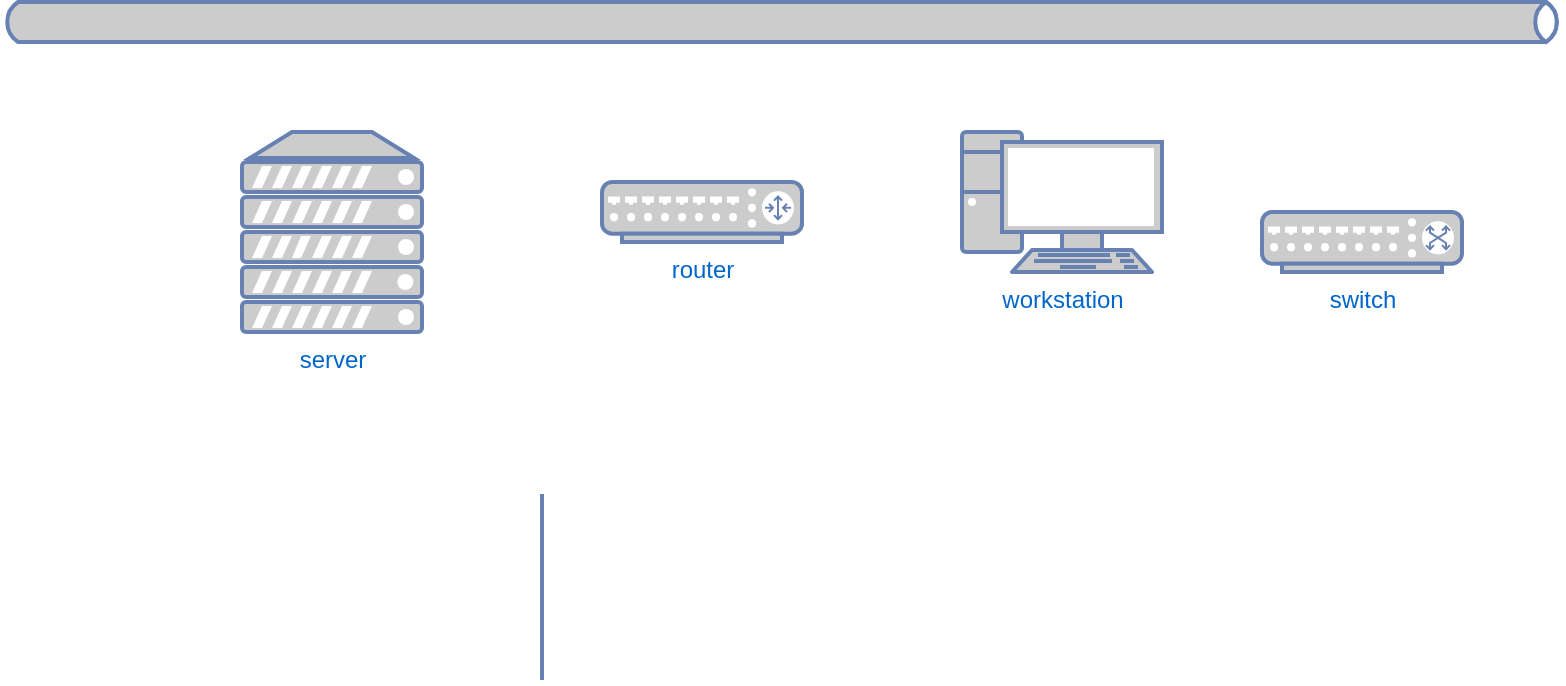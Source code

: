 <mxfile version="24.8.3">
  <diagram name="Page-1" id="d66fe2ae-3e9f-cf2f-6d29-e24063ad5d60">
    <mxGraphModel dx="524" dy="1590" grid="1" gridSize="10" guides="1" tooltips="1" connect="1" arrows="1" fold="1" page="1" pageScale="1" pageWidth="1100" pageHeight="850" background="none" math="0" shadow="0">
      <root>
        <mxCell id="0" />
        <mxCell id="1" parent="0" />
        <mxCell id="tD9H55nl_gsNZWcoYCBU-1" value="router" style="fontColor=#0066CC;verticalAlign=top;verticalLabelPosition=bottom;labelPosition=center;align=center;html=1;fillColor=#CCCCCC;strokeColor=#6881B3;gradientColor=none;gradientDirection=north;strokeWidth=2;shape=mxgraph.networks.router;rounded=1;shadow=0;comic=0;labelBackgroundColor=#ffffff;" vertex="1" parent="1">
          <mxGeometry x="2670" y="764" width="100" height="30" as="geometry" />
        </mxCell>
        <mxCell id="tD9H55nl_gsNZWcoYCBU-2" value="workstation" style="fontColor=#0066CC;verticalAlign=top;verticalLabelPosition=bottom;labelPosition=center;align=center;html=1;fillColor=#CCCCCC;strokeColor=#6881B3;gradientColor=none;gradientDirection=north;strokeWidth=2;shape=mxgraph.networks.pc;rounded=1;shadow=0;comic=0;labelBackgroundColor=#ffffff;" vertex="1" parent="1">
          <mxGeometry x="2850" y="739" width="100" height="70" as="geometry" />
        </mxCell>
        <mxCell id="tD9H55nl_gsNZWcoYCBU-3" value="server" style="fontColor=#0066CC;verticalAlign=top;verticalLabelPosition=bottom;labelPosition=center;align=center;html=1;fillColor=#CCCCCC;strokeColor=#6881B3;gradientColor=none;gradientDirection=north;strokeWidth=2;shape=mxgraph.networks.server;rounded=1;shadow=0;comic=0;labelBackgroundColor=#ffffff;" vertex="1" parent="1">
          <mxGeometry x="2490" y="739" width="90" height="100" as="geometry" />
        </mxCell>
        <mxCell id="tD9H55nl_gsNZWcoYCBU-4" value="switch" style="fontColor=#0066CC;verticalAlign=top;verticalLabelPosition=bottom;labelPosition=center;align=center;html=1;fillColor=#CCCCCC;strokeColor=#6881B3;gradientColor=none;gradientDirection=north;strokeWidth=2;shape=mxgraph.networks.switch;rounded=1;shadow=0;comic=0;labelBackgroundColor=#ffffff;" vertex="1" parent="1">
          <mxGeometry x="3000" y="779" width="100" height="30" as="geometry" />
        </mxCell>
        <mxCell id="tD9H55nl_gsNZWcoYCBU-5" value="" style="html=1;fillColor=#CCCCCC;strokeColor=#6881B3;gradientColor=none;gradientDirection=north;strokeWidth=2;shape=mxgraph.networks.bus;gradientColor=none;gradientDirection=north;fontColor=#ffffff;perimeter=backbonePerimeter;backboneSize=20;rounded=1;shadow=0;comic=0;labelBackgroundColor=#ffffff;" vertex="1" parent="1">
          <mxGeometry x="2370" y="674" width="780" height="20" as="geometry" />
        </mxCell>
        <mxCell id="tD9H55nl_gsNZWcoYCBU-6" value="" style="strokeColor=#6881B3;edgeStyle=none;rounded=0;endArrow=none;html=1;strokeWidth=2;labelBackgroundColor=none;fontFamily=Verdana;fontSize=28;fontColor=#0066CC;entryX=0.5;entryY=0;entryPerimeter=0;" edge="1" parent="1">
          <mxGeometry relative="1" as="geometry">
            <mxPoint x="2640" y="920" as="sourcePoint" />
            <mxPoint x="2640" y="1013" as="targetPoint" />
          </mxGeometry>
        </mxCell>
      </root>
    </mxGraphModel>
  </diagram>
</mxfile>

